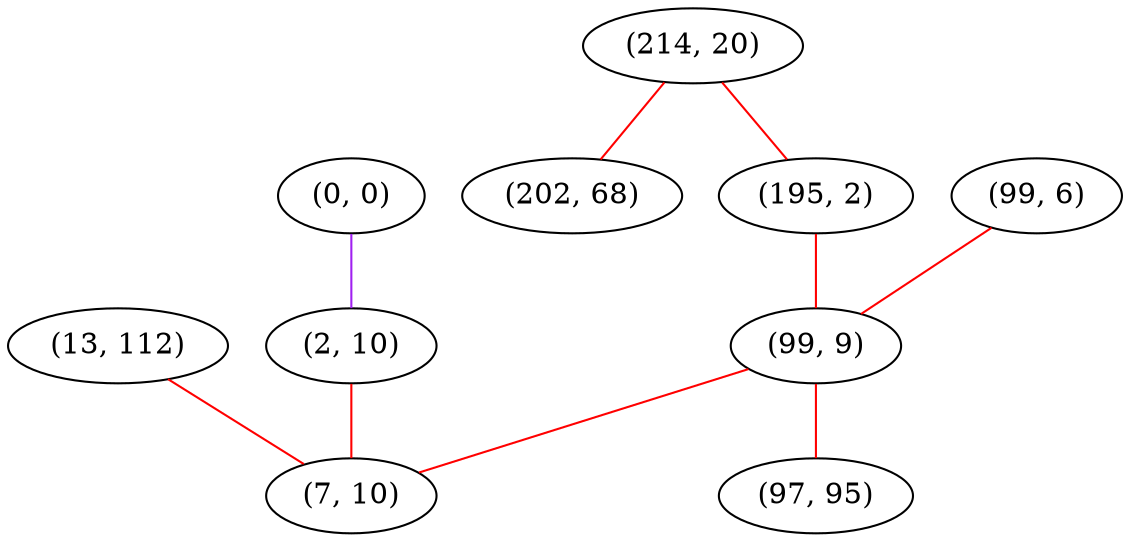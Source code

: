 graph "" {
"(214, 20)";
"(195, 2)";
"(0, 0)";
"(202, 68)";
"(99, 6)";
"(13, 112)";
"(2, 10)";
"(99, 9)";
"(7, 10)";
"(97, 95)";
"(214, 20)" -- "(195, 2)"  [color=red, key=0, weight=1];
"(214, 20)" -- "(202, 68)"  [color=red, key=0, weight=1];
"(195, 2)" -- "(99, 9)"  [color=red, key=0, weight=1];
"(0, 0)" -- "(2, 10)"  [color=purple, key=0, weight=4];
"(99, 6)" -- "(99, 9)"  [color=red, key=0, weight=1];
"(13, 112)" -- "(7, 10)"  [color=red, key=0, weight=1];
"(2, 10)" -- "(7, 10)"  [color=red, key=0, weight=1];
"(99, 9)" -- "(7, 10)"  [color=red, key=0, weight=1];
"(99, 9)" -- "(97, 95)"  [color=red, key=0, weight=1];
}
